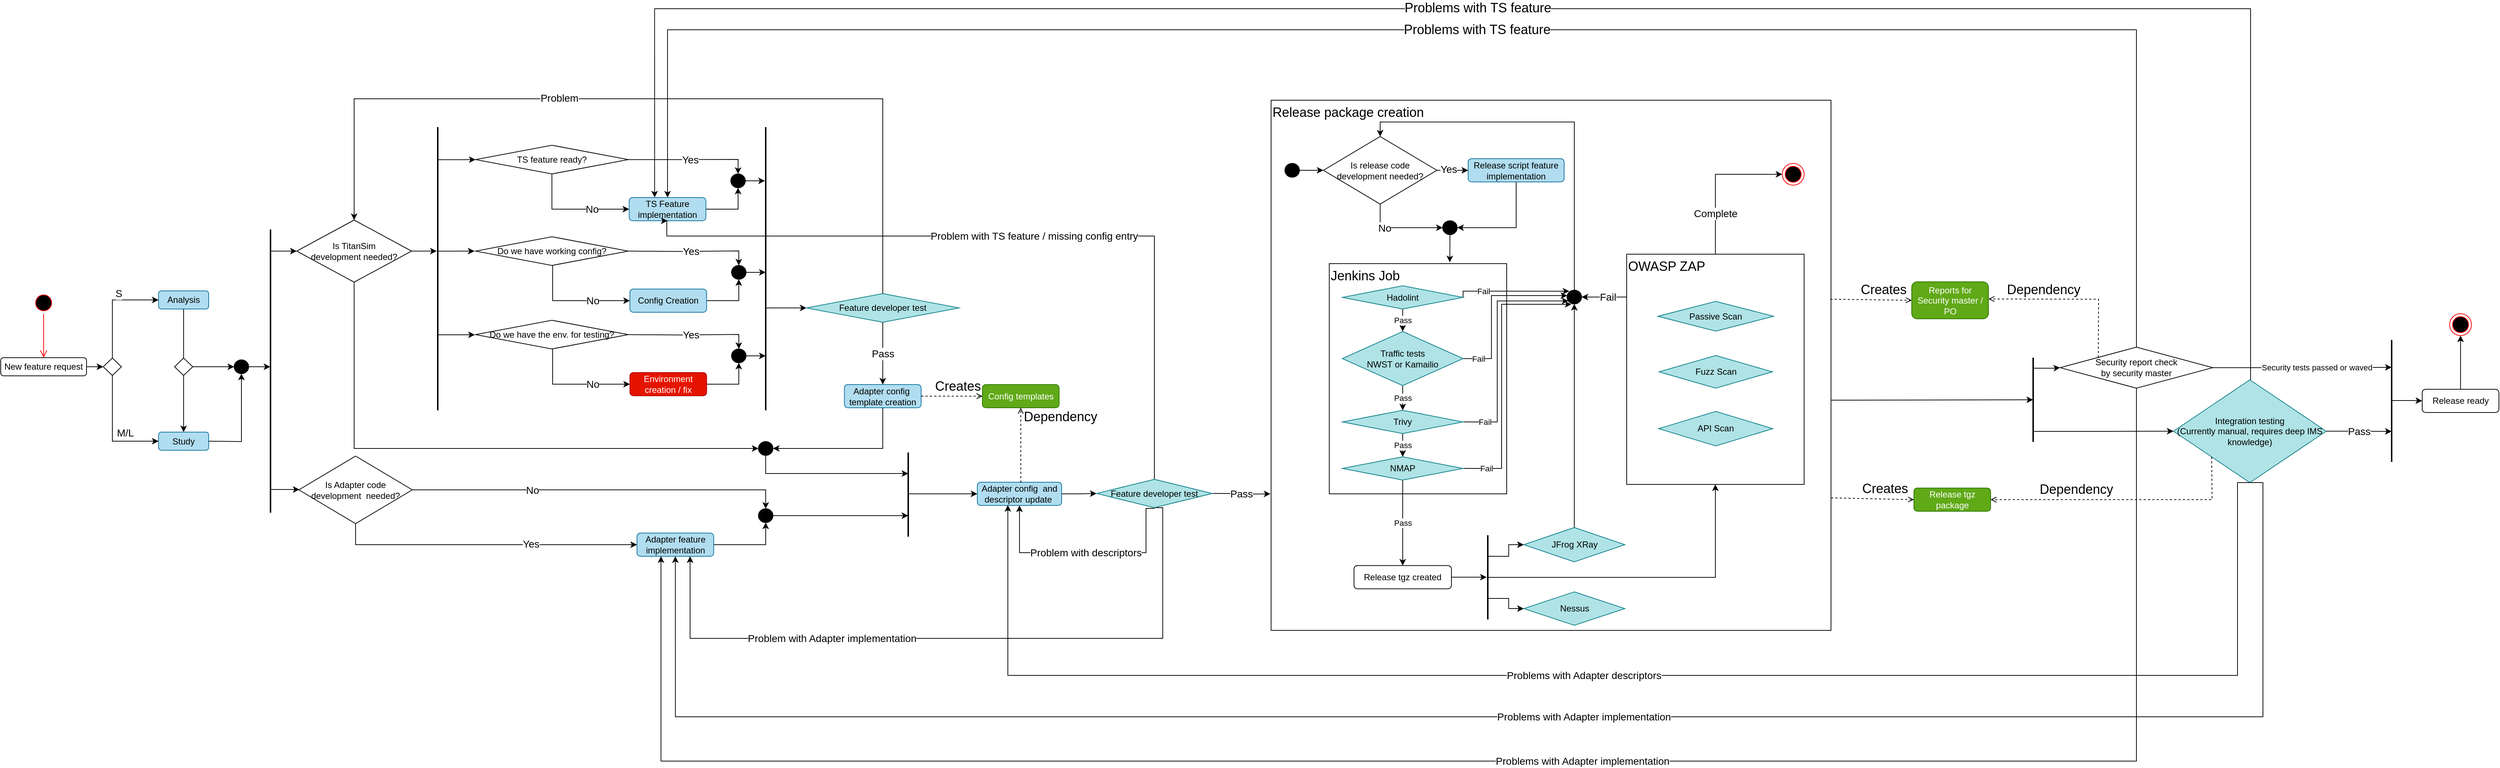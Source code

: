 <mxfile version="20.2.8" type="github">
  <diagram id="gXWosesJRznRrTSC_ofr" name="Page-1">
    <mxGraphModel dx="6076" dy="3344" grid="0" gridSize="10" guides="1" tooltips="1" connect="1" arrows="1" fold="1" page="1" pageScale="1" pageWidth="4681" pageHeight="3300" math="0" shadow="0">
      <root>
        <mxCell id="0" />
        <mxCell id="1" parent="0" />
        <mxCell id="BMq0w3gwBVlfmVzcVirr-1" value="" style="ellipse;html=1;shape=startState;fillColor=#000000;strokeColor=#ff0000;" parent="1" vertex="1">
          <mxGeometry x="122" y="432" width="30" height="30" as="geometry" />
        </mxCell>
        <mxCell id="BMq0w3gwBVlfmVzcVirr-2" value="" style="edgeStyle=orthogonalEdgeStyle;html=1;verticalAlign=bottom;endArrow=open;endSize=8;strokeColor=#ff0000;rounded=0;entryX=0.5;entryY=0;entryDx=0;entryDy=0;" parent="1" source="BMq0w3gwBVlfmVzcVirr-1" target="BMq0w3gwBVlfmVzcVirr-3" edge="1">
          <mxGeometry relative="1" as="geometry">
            <mxPoint x="159" y="540" as="targetPoint" />
          </mxGeometry>
        </mxCell>
        <mxCell id="BMq0w3gwBVlfmVzcVirr-9" style="edgeStyle=orthogonalEdgeStyle;rounded=0;orthogonalLoop=1;jettySize=auto;html=1;exitX=1;exitY=0.5;exitDx=0;exitDy=0;entryX=0;entryY=0.5;entryDx=0;entryDy=0;" parent="1" source="BMq0w3gwBVlfmVzcVirr-3" target="BMq0w3gwBVlfmVzcVirr-7" edge="1">
          <mxGeometry relative="1" as="geometry" />
        </mxCell>
        <mxCell id="BMq0w3gwBVlfmVzcVirr-3" value="New feature request" style="rounded=1;whiteSpace=wrap;html=1;" parent="1" vertex="1">
          <mxGeometry x="78" y="522.5" width="118" height="25" as="geometry" />
        </mxCell>
        <mxCell id="8VvYUl_21GypthkHjriK-19" style="edgeStyle=orthogonalEdgeStyle;rounded=0;orthogonalLoop=1;jettySize=auto;html=1;exitX=0.5;exitY=1;exitDx=0;exitDy=0;entryX=0.5;entryY=0;entryDx=0;entryDy=0;startArrow=none;" edge="1" parent="1" source="8VvYUl_21GypthkHjriK-58" target="BMq0w3gwBVlfmVzcVirr-5">
          <mxGeometry relative="1" as="geometry" />
        </mxCell>
        <mxCell id="BMq0w3gwBVlfmVzcVirr-4" value="Analysis" style="rounded=1;whiteSpace=wrap;html=1;fillColor=#b1ddf0;strokeColor=#10739e;" parent="1" vertex="1">
          <mxGeometry x="295" y="430.5" width="69" height="25" as="geometry" />
        </mxCell>
        <mxCell id="BMq0w3gwBVlfmVzcVirr-5" value="Study" style="rounded=1;whiteSpace=wrap;html=1;fillColor=#b1ddf0;strokeColor=#10739e;" parent="1" vertex="1">
          <mxGeometry x="295" y="625" width="69" height="25" as="geometry" />
        </mxCell>
        <mxCell id="BMq0w3gwBVlfmVzcVirr-10" style="edgeStyle=orthogonalEdgeStyle;rounded=0;orthogonalLoop=1;jettySize=auto;html=1;exitX=0.5;exitY=0;exitDx=0;exitDy=0;entryX=0;entryY=0.5;entryDx=0;entryDy=0;" parent="1" source="BMq0w3gwBVlfmVzcVirr-7" target="BMq0w3gwBVlfmVzcVirr-4" edge="1">
          <mxGeometry relative="1" as="geometry" />
        </mxCell>
        <mxCell id="BMq0w3gwBVlfmVzcVirr-15" value="S" style="edgeLabel;html=1;align=center;verticalAlign=middle;resizable=0;points=[];fontSize=14;" parent="BMq0w3gwBVlfmVzcVirr-10" vertex="1" connectable="0">
          <mxGeometry x="0.109" y="1" relative="1" as="geometry">
            <mxPoint x="9" y="-10" as="offset" />
          </mxGeometry>
        </mxCell>
        <mxCell id="BMq0w3gwBVlfmVzcVirr-11" style="edgeStyle=orthogonalEdgeStyle;rounded=0;orthogonalLoop=1;jettySize=auto;html=1;exitX=0.5;exitY=1;exitDx=0;exitDy=0;entryX=0;entryY=0.5;entryDx=0;entryDy=0;" parent="1" source="BMq0w3gwBVlfmVzcVirr-7" target="BMq0w3gwBVlfmVzcVirr-5" edge="1">
          <mxGeometry relative="1" as="geometry" />
        </mxCell>
        <mxCell id="BMq0w3gwBVlfmVzcVirr-14" value="M/L" style="edgeLabel;html=1;align=center;verticalAlign=middle;resizable=0;points=[];fontSize=14;" parent="BMq0w3gwBVlfmVzcVirr-11" vertex="1" connectable="0">
          <mxGeometry x="-0.02" y="3" relative="1" as="geometry">
            <mxPoint x="14" y="3" as="offset" />
          </mxGeometry>
        </mxCell>
        <mxCell id="BMq0w3gwBVlfmVzcVirr-7" value="" style="rhombus;whiteSpace=wrap;html=1;" parent="1" vertex="1">
          <mxGeometry x="219" y="523" width="25" height="24" as="geometry" />
        </mxCell>
        <mxCell id="eBOtaoG4AacIUp0BR8DD-19" value="Yes" style="edgeStyle=orthogonalEdgeStyle;rounded=0;orthogonalLoop=1;jettySize=auto;html=1;exitX=1;exitY=0.5;exitDx=0;exitDy=0;entryX=0.5;entryY=0;entryDx=0;entryDy=0;fontSize=14;" parent="1" source="eBOtaoG4AacIUp0BR8DD-9" target="eBOtaoG4AacIUp0BR8DD-69" edge="1">
          <mxGeometry relative="1" as="geometry">
            <mxPoint x="1129" y="248.98" as="targetPoint" />
          </mxGeometry>
        </mxCell>
        <mxCell id="eBOtaoG4AacIUp0BR8DD-21" value="No" style="edgeStyle=orthogonalEdgeStyle;rounded=0;orthogonalLoop=1;jettySize=auto;html=1;exitX=0.5;exitY=1;exitDx=0;exitDy=0;fontSize=14;entryX=0;entryY=0.5;entryDx=0;entryDy=0;" parent="1" source="eBOtaoG4AacIUp0BR8DD-9" target="eBOtaoG4AacIUp0BR8DD-20" edge="1">
          <mxGeometry x="0.333" relative="1" as="geometry">
            <mxPoint x="924" y="297" as="targetPoint" />
            <Array as="points">
              <mxPoint x="836" y="318" />
            </Array>
            <mxPoint as="offset" />
          </mxGeometry>
        </mxCell>
        <mxCell id="eBOtaoG4AacIUp0BR8DD-9" value="TS feature ready?" style="rhombus;whiteSpace=wrap;html=1;" parent="1" vertex="1">
          <mxGeometry x="731" y="230" width="210" height="39.5" as="geometry" />
        </mxCell>
        <mxCell id="eBOtaoG4AacIUp0BR8DD-44" style="edgeStyle=orthogonalEdgeStyle;rounded=0;orthogonalLoop=1;jettySize=auto;html=1;exitX=0.5;exitY=0.5;exitDx=0;exitDy=0;exitPerimeter=0;entryX=0;entryY=0.5;entryDx=0;entryDy=0;fontSize=14;" parent="1" source="eBOtaoG4AacIUp0BR8DD-18" target="eBOtaoG4AacIUp0BR8DD-41" edge="1">
          <mxGeometry relative="1" as="geometry">
            <Array as="points">
              <mxPoint x="1130" y="454" />
              <mxPoint x="1186" y="454" />
            </Array>
          </mxGeometry>
        </mxCell>
        <mxCell id="eBOtaoG4AacIUp0BR8DD-18" value="" style="line;strokeWidth=2;direction=south;html=1;fontSize=14;" parent="1" vertex="1">
          <mxGeometry x="1125" y="205" width="10" height="390" as="geometry" />
        </mxCell>
        <mxCell id="eBOtaoG4AacIUp0BR8DD-22" style="edgeStyle=orthogonalEdgeStyle;rounded=0;orthogonalLoop=1;jettySize=auto;html=1;exitX=1;exitY=0.5;exitDx=0;exitDy=0;entryX=0.5;entryY=1;entryDx=0;entryDy=0;fontSize=14;" parent="1" source="eBOtaoG4AacIUp0BR8DD-20" target="eBOtaoG4AacIUp0BR8DD-69" edge="1">
          <mxGeometry relative="1" as="geometry">
            <mxPoint x="1130" y="318.01" as="targetPoint" />
          </mxGeometry>
        </mxCell>
        <mxCell id="eBOtaoG4AacIUp0BR8DD-20" value="TS Feature implementation" style="rounded=1;whiteSpace=wrap;html=1;fillColor=#b1ddf0;strokeColor=#10739e;" parent="1" vertex="1">
          <mxGeometry x="942.25" y="302" width="105.5" height="32" as="geometry" />
        </mxCell>
        <mxCell id="eBOtaoG4AacIUp0BR8DD-31" value="Do we have working config?" style="rhombus;whiteSpace=wrap;html=1;" parent="1" vertex="1">
          <mxGeometry x="731" y="356" width="210" height="39.5" as="geometry" />
        </mxCell>
        <mxCell id="eBOtaoG4AacIUp0BR8DD-38" value="Do we have the env. for testing?" style="rhombus;whiteSpace=wrap;html=1;" parent="1" vertex="1">
          <mxGeometry x="731" y="471" width="210" height="39.5" as="geometry" />
        </mxCell>
        <mxCell id="eBOtaoG4AacIUp0BR8DD-42" style="edgeStyle=orthogonalEdgeStyle;rounded=0;orthogonalLoop=1;jettySize=auto;html=1;exitX=0.5;exitY=0;exitDx=0;exitDy=0;fontSize=14;entryX=0.5;entryY=0;entryDx=0;entryDy=0;" parent="1" source="eBOtaoG4AacIUp0BR8DD-41" target="8VvYUl_21GypthkHjriK-26" edge="1">
          <mxGeometry relative="1" as="geometry">
            <mxPoint x="563" y="332" as="targetPoint" />
            <Array as="points">
              <mxPoint x="1291" y="166" />
              <mxPoint x="564" y="166" />
            </Array>
          </mxGeometry>
        </mxCell>
        <mxCell id="eBOtaoG4AacIUp0BR8DD-43" value="Problem" style="edgeLabel;html=1;align=center;verticalAlign=middle;resizable=0;points=[];fontSize=14;" parent="eBOtaoG4AacIUp0BR8DD-42" vertex="1" connectable="0">
          <mxGeometry x="-0.276" y="2" relative="1" as="geometry">
            <mxPoint x="-293" y="-3" as="offset" />
          </mxGeometry>
        </mxCell>
        <mxCell id="eBOtaoG4AacIUp0BR8DD-54" value="Pass" style="edgeStyle=orthogonalEdgeStyle;rounded=0;orthogonalLoop=1;jettySize=auto;html=1;exitX=0.5;exitY=1;exitDx=0;exitDy=0;entryX=0.5;entryY=0;entryDx=0;entryDy=0;fontSize=14;" parent="1" source="eBOtaoG4AacIUp0BR8DD-41" target="eBOtaoG4AacIUp0BR8DD-45" edge="1">
          <mxGeometry relative="1" as="geometry" />
        </mxCell>
        <mxCell id="eBOtaoG4AacIUp0BR8DD-41" value="Feature developer test" style="rhombus;whiteSpace=wrap;html=1;fillColor=#b0e3e6;strokeColor=#0e8088;" parent="1" vertex="1">
          <mxGeometry x="1186" y="434.25" width="210" height="39.5" as="geometry" />
        </mxCell>
        <mxCell id="8VvYUl_21GypthkHjriK-31" style="edgeStyle=orthogonalEdgeStyle;rounded=0;orthogonalLoop=1;jettySize=auto;html=1;exitX=0.5;exitY=1;exitDx=0;exitDy=0;entryX=1;entryY=0.5;entryDx=0;entryDy=0;" edge="1" parent="1" source="eBOtaoG4AacIUp0BR8DD-45" target="8VvYUl_21GypthkHjriK-29">
          <mxGeometry relative="1" as="geometry" />
        </mxCell>
        <mxCell id="eBOtaoG4AacIUp0BR8DD-45" value="Adapter config&amp;nbsp; template creation" style="rounded=1;whiteSpace=wrap;html=1;fillColor=#b1ddf0;strokeColor=#10739e;" parent="1" vertex="1">
          <mxGeometry x="1238.25" y="559.5" width="105.5" height="32" as="geometry" />
        </mxCell>
        <mxCell id="eBOtaoG4AacIUp0BR8DD-47" value="No" style="edgeStyle=orthogonalEdgeStyle;rounded=0;orthogonalLoop=1;jettySize=auto;html=1;exitX=1;exitY=0.5;exitDx=0;exitDy=0;fontSize=14;entryX=0.5;entryY=0;entryDx=0;entryDy=0;" parent="1" source="eBOtaoG4AacIUp0BR8DD-49" target="eBOtaoG4AacIUp0BR8DD-91" edge="1">
          <mxGeometry x="-0.355" relative="1" as="geometry">
            <mxPoint x="1434" y="704" as="targetPoint" />
            <mxPoint as="offset" />
          </mxGeometry>
        </mxCell>
        <mxCell id="eBOtaoG4AacIUp0BR8DD-48" value="Yes" style="edgeStyle=orthogonalEdgeStyle;rounded=0;orthogonalLoop=1;jettySize=auto;html=1;exitX=0.5;exitY=1;exitDx=0;exitDy=0;entryX=0;entryY=0.5;entryDx=0;entryDy=0;fontSize=14;" parent="1" source="eBOtaoG4AacIUp0BR8DD-49" target="eBOtaoG4AacIUp0BR8DD-51" edge="1">
          <mxGeometry x="0.296" y="1" relative="1" as="geometry">
            <Array as="points">
              <mxPoint x="566" y="780" />
            </Array>
            <mxPoint as="offset" />
          </mxGeometry>
        </mxCell>
        <mxCell id="eBOtaoG4AacIUp0BR8DD-49" value="Is Adapter code&lt;br&gt;development&amp;nbsp;&amp;nbsp;needed?" style="rhombus;whiteSpace=wrap;html=1;" parent="1" vertex="1">
          <mxGeometry x="488" y="658" width="156" height="93" as="geometry" />
        </mxCell>
        <mxCell id="eBOtaoG4AacIUp0BR8DD-50" style="edgeStyle=orthogonalEdgeStyle;rounded=0;orthogonalLoop=1;jettySize=auto;html=1;exitX=1;exitY=0.5;exitDx=0;exitDy=0;fontSize=14;entryX=0.5;entryY=1;entryDx=0;entryDy=0;" parent="1" source="eBOtaoG4AacIUp0BR8DD-51" target="eBOtaoG4AacIUp0BR8DD-91" edge="1">
          <mxGeometry relative="1" as="geometry">
            <mxPoint x="1429" y="780" as="targetPoint" />
          </mxGeometry>
        </mxCell>
        <mxCell id="eBOtaoG4AacIUp0BR8DD-51" value="Adapter feature implementation" style="rounded=1;whiteSpace=wrap;html=1;fillColor=#b1ddf0;strokeColor=#10739e;" parent="1" vertex="1">
          <mxGeometry x="953" y="764" width="105.5" height="32" as="geometry" />
        </mxCell>
        <mxCell id="eBOtaoG4AacIUp0BR8DD-62" style="edgeStyle=orthogonalEdgeStyle;rounded=0;orthogonalLoop=1;jettySize=auto;html=1;exitX=0.5;exitY=0.5;exitDx=0;exitDy=0;exitPerimeter=0;entryX=0;entryY=0.5;entryDx=0;entryDy=0;fontSize=14;" parent="1" source="eBOtaoG4AacIUp0BR8DD-52" target="eBOtaoG4AacIUp0BR8DD-55" edge="1">
          <mxGeometry relative="1" as="geometry">
            <Array as="points">
              <mxPoint x="1326" y="710" />
            </Array>
          </mxGeometry>
        </mxCell>
        <mxCell id="eBOtaoG4AacIUp0BR8DD-52" value="" style="line;strokeWidth=2;direction=south;html=1;fontSize=14;" parent="1" vertex="1">
          <mxGeometry x="1318" y="653" width="16" height="116" as="geometry" />
        </mxCell>
        <mxCell id="eBOtaoG4AacIUp0BR8DD-55" value="Adapter config&amp;nbsp; and descriptor update&amp;nbsp;" style="rounded=1;whiteSpace=wrap;html=1;fillColor=#b1ddf0;strokeColor=#10739e;" parent="1" vertex="1">
          <mxGeometry x="1421" y="694" width="116" height="32" as="geometry" />
        </mxCell>
        <mxCell id="eBOtaoG4AacIUp0BR8DD-56" style="edgeStyle=orthogonalEdgeStyle;rounded=0;orthogonalLoop=1;jettySize=auto;html=1;entryX=0;entryY=0.5;entryDx=0;entryDy=0;exitX=1;exitY=0.5;exitDx=0;exitDy=0;" parent="1" source="eBOtaoG4AacIUp0BR8DD-55" target="eBOtaoG4AacIUp0BR8DD-59" edge="1">
          <mxGeometry relative="1" as="geometry">
            <mxPoint x="1626" y="796.08" as="sourcePoint" />
          </mxGeometry>
        </mxCell>
        <mxCell id="eBOtaoG4AacIUp0BR8DD-57" value="Pass" style="edgeStyle=orthogonalEdgeStyle;rounded=0;orthogonalLoop=1;jettySize=auto;html=1;exitX=1;exitY=0.5;exitDx=0;exitDy=0;fontSize=14;" parent="1" source="eBOtaoG4AacIUp0BR8DD-59" edge="1">
          <mxGeometry relative="1" as="geometry">
            <mxPoint x="1824" y="710" as="targetPoint" />
          </mxGeometry>
        </mxCell>
        <mxCell id="eBOtaoG4AacIUp0BR8DD-58" value="Problem with Adapter implementation" style="edgeStyle=orthogonalEdgeStyle;rounded=0;orthogonalLoop=1;jettySize=auto;html=1;exitX=0.5;exitY=1;exitDx=0;exitDy=0;fontSize=14;" parent="1" source="eBOtaoG4AacIUp0BR8DD-59" edge="1">
          <mxGeometry x="0.356" relative="1" as="geometry">
            <mxPoint x="1026" y="796" as="targetPoint" />
            <Array as="points">
              <mxPoint x="1676" y="729" />
              <mxPoint x="1676" y="909" />
              <mxPoint x="1026" y="909" />
            </Array>
            <mxPoint as="offset" />
          </mxGeometry>
        </mxCell>
        <mxCell id="eBOtaoG4AacIUp0BR8DD-83" value="Problem with TS feature / missing config entry" style="edgeStyle=orthogonalEdgeStyle;rounded=0;orthogonalLoop=1;jettySize=auto;html=1;exitX=0.5;exitY=0;exitDx=0;exitDy=0;fontSize=14;entryX=0.5;entryY=1;entryDx=0;entryDy=0;" parent="1" source="eBOtaoG4AacIUp0BR8DD-59" edge="1" target="eBOtaoG4AacIUp0BR8DD-20">
          <mxGeometry x="-0.028" relative="1" as="geometry">
            <mxPoint x="1603" y="690" as="sourcePoint" />
            <mxPoint x="994" y="383" as="targetPoint" />
            <Array as="points">
              <mxPoint x="1664" y="355" />
              <mxPoint x="994" y="355" />
              <mxPoint x="994" y="334" />
            </Array>
            <mxPoint x="-1" as="offset" />
          </mxGeometry>
        </mxCell>
        <mxCell id="eBOtaoG4AacIUp0BR8DD-85" value="Problem with descriptors" style="edgeStyle=orthogonalEdgeStyle;rounded=0;orthogonalLoop=1;jettySize=auto;html=1;exitX=0.5;exitY=1;exitDx=0;exitDy=0;fontSize=14;entryX=0.5;entryY=1;entryDx=0;entryDy=0;" parent="1" source="eBOtaoG4AacIUp0BR8DD-59" edge="1" target="eBOtaoG4AacIUp0BR8DD-55">
          <mxGeometry relative="1" as="geometry">
            <mxPoint x="1444" y="725" as="targetPoint" />
            <Array as="points">
              <mxPoint x="1653" y="730" />
              <mxPoint x="1653" y="791" />
              <mxPoint x="1479" y="791" />
            </Array>
          </mxGeometry>
        </mxCell>
        <mxCell id="eBOtaoG4AacIUp0BR8DD-59" value="Feature developer test" style="rhombus;whiteSpace=wrap;html=1;fillColor=#b0e3e6;strokeColor=#0e8088;" parent="1" vertex="1">
          <mxGeometry x="1585" y="690" width="159" height="39" as="geometry" />
        </mxCell>
        <mxCell id="8VvYUl_21GypthkHjriK-21" style="edgeStyle=orthogonalEdgeStyle;rounded=0;orthogonalLoop=1;jettySize=auto;html=1;exitX=1;exitY=0.5;exitDx=0;exitDy=0;entryX=0.354;entryY=0.527;entryDx=0;entryDy=0;entryPerimeter=0;" edge="1" parent="1" source="eBOtaoG4AacIUp0BR8DD-64">
          <mxGeometry relative="1" as="geometry">
            <mxPoint x="448.73" y="535.06" as="targetPoint" />
            <Array as="points" />
          </mxGeometry>
        </mxCell>
        <mxCell id="eBOtaoG4AacIUp0BR8DD-64" value="" style="shape=ellipse;html=1;fillColor=strokeColor;fontSize=18;fontColor=#ffffff;" parent="1" vertex="1">
          <mxGeometry x="399" y="525.5" width="20" height="19" as="geometry" />
        </mxCell>
        <mxCell id="eBOtaoG4AacIUp0BR8DD-70" style="edgeStyle=orthogonalEdgeStyle;rounded=0;orthogonalLoop=1;jettySize=auto;html=1;exitX=1;exitY=0.5;exitDx=0;exitDy=0;fontSize=14;entryX=0.188;entryY=0.608;entryDx=0;entryDy=0;entryPerimeter=0;" parent="1" source="eBOtaoG4AacIUp0BR8DD-69" target="eBOtaoG4AacIUp0BR8DD-18" edge="1">
          <mxGeometry relative="1" as="geometry">
            <mxPoint x="1123.5" y="278.833" as="targetPoint" />
          </mxGeometry>
        </mxCell>
        <mxCell id="eBOtaoG4AacIUp0BR8DD-69" value="" style="shape=ellipse;html=1;fillColor=strokeColor;fontSize=18;fontColor=#ffffff;" parent="1" vertex="1">
          <mxGeometry x="1082" y="269.5" width="20" height="19" as="geometry" />
        </mxCell>
        <mxCell id="eBOtaoG4AacIUp0BR8DD-71" value="Yes" style="edgeStyle=orthogonalEdgeStyle;rounded=0;orthogonalLoop=1;jettySize=auto;html=1;exitX=1;exitY=0.5;exitDx=0;exitDy=0;entryX=0.5;entryY=0;entryDx=0;entryDy=0;fontSize=14;" parent="1" target="eBOtaoG4AacIUp0BR8DD-76" edge="1">
          <mxGeometry relative="1" as="geometry">
            <mxPoint x="942" y="375.75" as="sourcePoint" />
            <mxPoint x="1130" y="374.98" as="targetPoint" />
          </mxGeometry>
        </mxCell>
        <mxCell id="eBOtaoG4AacIUp0BR8DD-72" value="No" style="edgeStyle=orthogonalEdgeStyle;rounded=0;orthogonalLoop=1;jettySize=auto;html=1;exitX=0.5;exitY=1;exitDx=0;exitDy=0;fontSize=14;entryX=0;entryY=0.5;entryDx=0;entryDy=0;" parent="1" target="eBOtaoG4AacIUp0BR8DD-74" edge="1">
          <mxGeometry x="0.333" relative="1" as="geometry">
            <mxPoint x="837" y="395.5" as="sourcePoint" />
            <mxPoint x="925" y="423" as="targetPoint" />
            <Array as="points">
              <mxPoint x="837" y="444" />
            </Array>
            <mxPoint as="offset" />
          </mxGeometry>
        </mxCell>
        <mxCell id="eBOtaoG4AacIUp0BR8DD-73" style="edgeStyle=orthogonalEdgeStyle;rounded=0;orthogonalLoop=1;jettySize=auto;html=1;exitX=1;exitY=0.5;exitDx=0;exitDy=0;entryX=0.5;entryY=1;entryDx=0;entryDy=0;fontSize=14;" parent="1" source="eBOtaoG4AacIUp0BR8DD-74" target="eBOtaoG4AacIUp0BR8DD-76" edge="1">
          <mxGeometry relative="1" as="geometry">
            <mxPoint x="1131" y="444.01" as="targetPoint" />
          </mxGeometry>
        </mxCell>
        <mxCell id="eBOtaoG4AacIUp0BR8DD-74" value="Config Creation" style="rounded=1;whiteSpace=wrap;html=1;fillColor=#b1ddf0;strokeColor=#10739e;" parent="1" vertex="1">
          <mxGeometry x="943.25" y="428" width="105.5" height="32" as="geometry" />
        </mxCell>
        <mxCell id="eBOtaoG4AacIUp0BR8DD-75" style="edgeStyle=orthogonalEdgeStyle;rounded=0;orthogonalLoop=1;jettySize=auto;html=1;exitX=1;exitY=0.5;exitDx=0;exitDy=0;fontSize=14;entryX=0.188;entryY=0.608;entryDx=0;entryDy=0;entryPerimeter=0;" parent="1" source="eBOtaoG4AacIUp0BR8DD-76" edge="1">
          <mxGeometry relative="1" as="geometry">
            <mxPoint x="1129.92" y="404.32" as="targetPoint" />
          </mxGeometry>
        </mxCell>
        <mxCell id="eBOtaoG4AacIUp0BR8DD-76" value="" style="shape=ellipse;html=1;fillColor=strokeColor;fontSize=18;fontColor=#ffffff;" parent="1" vertex="1">
          <mxGeometry x="1083" y="395.5" width="20" height="19" as="geometry" />
        </mxCell>
        <mxCell id="eBOtaoG4AacIUp0BR8DD-77" value="Yes" style="edgeStyle=orthogonalEdgeStyle;rounded=0;orthogonalLoop=1;jettySize=auto;html=1;exitX=1;exitY=0.5;exitDx=0;exitDy=0;entryX=0.5;entryY=0;entryDx=0;entryDy=0;fontSize=14;" parent="1" target="eBOtaoG4AacIUp0BR8DD-82" edge="1">
          <mxGeometry relative="1" as="geometry">
            <mxPoint x="942" y="490.75" as="sourcePoint" />
            <mxPoint x="1130" y="489.98" as="targetPoint" />
          </mxGeometry>
        </mxCell>
        <mxCell id="eBOtaoG4AacIUp0BR8DD-78" value="No" style="edgeStyle=orthogonalEdgeStyle;rounded=0;orthogonalLoop=1;jettySize=auto;html=1;exitX=0.5;exitY=1;exitDx=0;exitDy=0;fontSize=14;entryX=0;entryY=0.5;entryDx=0;entryDy=0;" parent="1" target="eBOtaoG4AacIUp0BR8DD-80" edge="1">
          <mxGeometry x="0.333" relative="1" as="geometry">
            <mxPoint x="837" y="510.5" as="sourcePoint" />
            <mxPoint x="925" y="538" as="targetPoint" />
            <Array as="points">
              <mxPoint x="837" y="559" />
            </Array>
            <mxPoint as="offset" />
          </mxGeometry>
        </mxCell>
        <mxCell id="eBOtaoG4AacIUp0BR8DD-79" style="edgeStyle=orthogonalEdgeStyle;rounded=0;orthogonalLoop=1;jettySize=auto;html=1;exitX=1;exitY=0.5;exitDx=0;exitDy=0;entryX=0.5;entryY=1;entryDx=0;entryDy=0;fontSize=14;" parent="1" source="eBOtaoG4AacIUp0BR8DD-80" target="eBOtaoG4AacIUp0BR8DD-82" edge="1">
          <mxGeometry relative="1" as="geometry">
            <mxPoint x="1131" y="559.01" as="targetPoint" />
          </mxGeometry>
        </mxCell>
        <mxCell id="eBOtaoG4AacIUp0BR8DD-80" value="Environment creation / fix" style="rounded=1;whiteSpace=wrap;html=1;fillColor=#e51400;fontColor=#ffffff;strokeColor=#B20000;" parent="1" vertex="1">
          <mxGeometry x="943.25" y="543" width="105.5" height="32" as="geometry" />
        </mxCell>
        <mxCell id="eBOtaoG4AacIUp0BR8DD-81" style="edgeStyle=orthogonalEdgeStyle;rounded=0;orthogonalLoop=1;jettySize=auto;html=1;exitX=1;exitY=0.5;exitDx=0;exitDy=0;fontSize=14;entryX=0.188;entryY=0.608;entryDx=0;entryDy=0;entryPerimeter=0;" parent="1" source="eBOtaoG4AacIUp0BR8DD-82" edge="1">
          <mxGeometry relative="1" as="geometry">
            <mxPoint x="1129.92" y="519.32" as="targetPoint" />
          </mxGeometry>
        </mxCell>
        <mxCell id="eBOtaoG4AacIUp0BR8DD-82" value="" style="shape=ellipse;html=1;fillColor=strokeColor;fontSize=18;fontColor=#ffffff;" parent="1" vertex="1">
          <mxGeometry x="1083" y="510.5" width="20" height="19" as="geometry" />
        </mxCell>
        <mxCell id="eBOtaoG4AacIUp0BR8DD-86" value="" style="endArrow=classic;html=1;rounded=0;fontSize=14;exitX=1;exitY=0.5;exitDx=0;exitDy=0;entryX=0.5;entryY=1;entryDx=0;entryDy=0;" parent="1" source="BMq0w3gwBVlfmVzcVirr-5" target="eBOtaoG4AacIUp0BR8DD-64" edge="1">
          <mxGeometry width="50" height="50" relative="1" as="geometry">
            <mxPoint x="728" y="577" as="sourcePoint" />
            <mxPoint x="778" y="527" as="targetPoint" />
            <Array as="points">
              <mxPoint x="409" y="638" />
            </Array>
          </mxGeometry>
        </mxCell>
        <mxCell id="eBOtaoG4AacIUp0BR8DD-87" value="" style="endArrow=classic;html=1;rounded=0;fontSize=14;exitX=1;exitY=0.5;exitDx=0;exitDy=0;entryX=0;entryY=0.5;entryDx=0;entryDy=0;" parent="1" source="8VvYUl_21GypthkHjriK-58" target="eBOtaoG4AacIUp0BR8DD-64" edge="1">
          <mxGeometry width="50" height="50" relative="1" as="geometry">
            <mxPoint x="728" y="577" as="sourcePoint" />
            <mxPoint x="448" y="524" as="targetPoint" />
          </mxGeometry>
        </mxCell>
        <mxCell id="eBOtaoG4AacIUp0BR8DD-92" style="edgeStyle=orthogonalEdgeStyle;rounded=0;orthogonalLoop=1;jettySize=auto;html=1;exitX=1;exitY=0.5;exitDx=0;exitDy=0;entryX=0.75;entryY=0.5;entryDx=0;entryDy=0;entryPerimeter=0;fontSize=14;" parent="1" source="eBOtaoG4AacIUp0BR8DD-91" target="eBOtaoG4AacIUp0BR8DD-52" edge="1">
          <mxGeometry relative="1" as="geometry" />
        </mxCell>
        <mxCell id="eBOtaoG4AacIUp0BR8DD-91" value="" style="shape=ellipse;html=1;fillColor=strokeColor;fontSize=18;fontColor=#ffffff;" parent="1" vertex="1">
          <mxGeometry x="1120" y="730.5" width="20" height="19" as="geometry" />
        </mxCell>
        <mxCell id="8VvYUl_21GypthkHjriK-9" style="edgeStyle=orthogonalEdgeStyle;rounded=0;orthogonalLoop=1;jettySize=auto;html=1;exitX=1;exitY=0.5;exitDx=0;exitDy=0;entryX=0.5;entryY=0.505;entryDx=0;entryDy=0;entryPerimeter=0;" edge="1" parent="1" source="eBOtaoG4AacIUp0BR8DD-93" target="eBOtaoG4AacIUp0BR8DD-135">
          <mxGeometry relative="1" as="geometry">
            <Array as="points">
              <mxPoint x="2594" y="581" />
              <mxPoint x="2730" y="581" />
            </Array>
          </mxGeometry>
        </mxCell>
        <mxCell id="eBOtaoG4AacIUp0BR8DD-93" value="Release package creation" style="rounded=0;html=1;align=left;horizontal=1;verticalAlign=top;whiteSpace=wrap;fontSize=18;" parent="1" vertex="1">
          <mxGeometry x="1825" y="168" width="770" height="730" as="geometry" />
        </mxCell>
        <mxCell id="eBOtaoG4AacIUp0BR8DD-104" value="Jenkins Job" style="rounded=0;html=1;align=left;horizontal=1;verticalAlign=top;whiteSpace=wrap;fontSize=18;" parent="1" vertex="1">
          <mxGeometry x="1905" y="393" width="244" height="317" as="geometry" />
        </mxCell>
        <mxCell id="eBOtaoG4AacIUp0BR8DD-95" value="Release tgz package" style="rounded=1;whiteSpace=wrap;html=1;fillColor=#60a917;fontColor=#ffffff;strokeColor=#2D7600;" parent="1" vertex="1">
          <mxGeometry x="2709" y="702" width="105.5" height="32" as="geometry" />
        </mxCell>
        <mxCell id="eBOtaoG4AacIUp0BR8DD-97" style="edgeStyle=orthogonalEdgeStyle;rounded=0;orthogonalLoop=1;jettySize=auto;html=1;exitX=1;exitY=0.5;exitDx=0;exitDy=0;fontSize=14;entryX=0;entryY=0.5;entryDx=0;entryDy=0;" parent="1" source="eBOtaoG4AacIUp0BR8DD-98" edge="1" target="8VvYUl_21GypthkHjriK-45">
          <mxGeometry relative="1" as="geometry">
            <mxPoint x="1883.92" y="438.82" as="targetPoint" />
          </mxGeometry>
        </mxCell>
        <mxCell id="eBOtaoG4AacIUp0BR8DD-98" value="" style="shape=ellipse;html=1;fillColor=strokeColor;fontSize=18;fontColor=#ffffff;" parent="1" vertex="1">
          <mxGeometry x="1844" y="255" width="20" height="19" as="geometry" />
        </mxCell>
        <mxCell id="8VvYUl_21GypthkHjriK-5" value="Pass" style="edgeStyle=orthogonalEdgeStyle;rounded=0;orthogonalLoop=1;jettySize=auto;html=1;exitX=0.5;exitY=1;exitDx=0;exitDy=0;" edge="1" parent="1" source="eBOtaoG4AacIUp0BR8DD-99" target="eBOtaoG4AacIUp0BR8DD-100">
          <mxGeometry relative="1" as="geometry" />
        </mxCell>
        <mxCell id="8VvYUl_21GypthkHjriK-11" value="Fail" style="edgeStyle=orthogonalEdgeStyle;rounded=0;orthogonalLoop=1;jettySize=auto;html=1;exitX=1;exitY=0.5;exitDx=0;exitDy=0;entryX=0.156;entryY=0.076;entryDx=0;entryDy=0;entryPerimeter=0;" edge="1" parent="1" source="eBOtaoG4AacIUp0BR8DD-99" target="8VvYUl_21GypthkHjriK-10">
          <mxGeometry x="-0.528" relative="1" as="geometry">
            <Array as="points">
              <mxPoint x="2089" y="430" />
            </Array>
            <mxPoint as="offset" />
          </mxGeometry>
        </mxCell>
        <mxCell id="eBOtaoG4AacIUp0BR8DD-99" value="Hadolint" style="rhombus;whiteSpace=wrap;html=1;fillColor=#b0e3e6;strokeColor=#0e8088;" parent="1" vertex="1">
          <mxGeometry x="1923" y="423.5" width="166" height="32" as="geometry" />
        </mxCell>
        <mxCell id="8VvYUl_21GypthkHjriK-6" value="Pass" style="edgeStyle=orthogonalEdgeStyle;rounded=0;orthogonalLoop=1;jettySize=auto;html=1;exitX=0.5;exitY=1;exitDx=0;exitDy=0;entryX=0.5;entryY=0;entryDx=0;entryDy=0;" edge="1" parent="1" source="eBOtaoG4AacIUp0BR8DD-100" target="eBOtaoG4AacIUp0BR8DD-101">
          <mxGeometry relative="1" as="geometry" />
        </mxCell>
        <mxCell id="8VvYUl_21GypthkHjriK-12" value="Fail" style="edgeStyle=orthogonalEdgeStyle;rounded=0;orthogonalLoop=1;jettySize=auto;html=1;exitX=1;exitY=0.5;exitDx=0;exitDy=0;entryX=0.016;entryY=0.361;entryDx=0;entryDy=0;entryPerimeter=0;" edge="1" parent="1" source="eBOtaoG4AacIUp0BR8DD-100" target="8VvYUl_21GypthkHjriK-10">
          <mxGeometry x="-0.816" relative="1" as="geometry">
            <Array as="points">
              <mxPoint x="2128" y="524" />
              <mxPoint x="2128" y="437" />
              <mxPoint x="2232" y="437" />
            </Array>
            <mxPoint as="offset" />
          </mxGeometry>
        </mxCell>
        <mxCell id="eBOtaoG4AacIUp0BR8DD-100" value="Traffic tests&lt;br&gt;NWST or Kamailio" style="rhombus;whiteSpace=wrap;html=1;fillColor=#b0e3e6;strokeColor=#0e8088;" parent="1" vertex="1">
          <mxGeometry x="1923" y="486.5" width="166" height="74.5" as="geometry" />
        </mxCell>
        <mxCell id="8VvYUl_21GypthkHjriK-7" value="Pass" style="edgeStyle=orthogonalEdgeStyle;rounded=0;orthogonalLoop=1;jettySize=auto;html=1;exitX=0.5;exitY=1;exitDx=0;exitDy=0;entryX=0.5;entryY=0;entryDx=0;entryDy=0;" edge="1" parent="1" source="eBOtaoG4AacIUp0BR8DD-101" target="eBOtaoG4AacIUp0BR8DD-102">
          <mxGeometry relative="1" as="geometry" />
        </mxCell>
        <mxCell id="8VvYUl_21GypthkHjriK-13" value="Fail" style="edgeStyle=orthogonalEdgeStyle;rounded=0;orthogonalLoop=1;jettySize=auto;html=1;exitX=1;exitY=0.5;exitDx=0;exitDy=0;entryX=0.094;entryY=0.782;entryDx=0;entryDy=0;entryPerimeter=0;" edge="1" parent="1" source="eBOtaoG4AacIUp0BR8DD-101" target="8VvYUl_21GypthkHjriK-10">
          <mxGeometry x="-0.807" relative="1" as="geometry">
            <mxPoint x="2230" y="438" as="targetPoint" />
            <Array as="points">
              <mxPoint x="2136" y="611" />
              <mxPoint x="2136" y="444" />
            </Array>
            <mxPoint as="offset" />
          </mxGeometry>
        </mxCell>
        <mxCell id="eBOtaoG4AacIUp0BR8DD-101" value="Trivy" style="rhombus;whiteSpace=wrap;html=1;fillColor=#b0e3e6;strokeColor=#0e8088;" parent="1" vertex="1">
          <mxGeometry x="1923" y="595" width="166" height="32" as="geometry" />
        </mxCell>
        <mxCell id="8VvYUl_21GypthkHjriK-61" style="edgeStyle=orthogonalEdgeStyle;rounded=0;orthogonalLoop=1;jettySize=auto;html=1;exitX=0.5;exitY=0;exitDx=0;exitDy=0;entryX=0.5;entryY=1;entryDx=0;entryDy=0;" edge="1" parent="1" source="eBOtaoG4AacIUp0BR8DD-105" target="8VvYUl_21GypthkHjriK-10">
          <mxGeometry relative="1" as="geometry" />
        </mxCell>
        <mxCell id="eBOtaoG4AacIUp0BR8DD-105" value="JFrog XRay" style="rhombus;whiteSpace=wrap;html=1;fillColor=#b0e3e6;strokeColor=#0e8088;" parent="1" vertex="1">
          <mxGeometry x="2172.5" y="756.37" width="139" height="47.25" as="geometry" />
        </mxCell>
        <mxCell id="8VvYUl_21GypthkHjriK-14" value="Fail" style="edgeStyle=orthogonalEdgeStyle;rounded=0;orthogonalLoop=1;jettySize=auto;html=1;exitX=1;exitY=0.5;exitDx=0;exitDy=0;entryX=0.303;entryY=1.075;entryDx=0;entryDy=0;entryPerimeter=0;" edge="1" parent="1" source="eBOtaoG4AacIUp0BR8DD-102" target="8VvYUl_21GypthkHjriK-10">
          <mxGeometry x="-0.833" relative="1" as="geometry">
            <Array as="points">
              <mxPoint x="2142" y="675" />
              <mxPoint x="2142" y="449" />
              <mxPoint x="2238" y="449" />
            </Array>
            <mxPoint as="offset" />
          </mxGeometry>
        </mxCell>
        <mxCell id="8VvYUl_21GypthkHjriK-15" value="Pass" style="edgeStyle=orthogonalEdgeStyle;rounded=0;orthogonalLoop=1;jettySize=auto;html=1;exitX=0.5;exitY=1;exitDx=0;exitDy=0;entryX=0.5;entryY=0;entryDx=0;entryDy=0;" edge="1" parent="1" source="eBOtaoG4AacIUp0BR8DD-102" target="8VvYUl_21GypthkHjriK-8">
          <mxGeometry relative="1" as="geometry">
            <Array as="points">
              <mxPoint x="2006" y="787" />
              <mxPoint x="2006" y="787" />
            </Array>
          </mxGeometry>
        </mxCell>
        <mxCell id="eBOtaoG4AacIUp0BR8DD-102" value="NMAP" style="rhombus;whiteSpace=wrap;html=1;fillColor=#b0e3e6;strokeColor=#0e8088;" parent="1" vertex="1">
          <mxGeometry x="1923" y="659" width="166" height="32" as="geometry" />
        </mxCell>
        <mxCell id="8VvYUl_21GypthkHjriK-66" value="Fail" style="edgeStyle=orthogonalEdgeStyle;rounded=0;orthogonalLoop=1;jettySize=auto;html=1;exitX=0;exitY=0.25;exitDx=0;exitDy=0;entryX=1;entryY=0.5;entryDx=0;entryDy=0;fontSize=14;" edge="1" parent="1" source="eBOtaoG4AacIUp0BR8DD-106" target="8VvYUl_21GypthkHjriK-10">
          <mxGeometry x="0.121" relative="1" as="geometry">
            <Array as="points">
              <mxPoint x="2314" y="439" />
            </Array>
            <mxPoint as="offset" />
          </mxGeometry>
        </mxCell>
        <mxCell id="8VvYUl_21GypthkHjriK-68" value="Complete" style="edgeStyle=orthogonalEdgeStyle;rounded=0;orthogonalLoop=1;jettySize=auto;html=1;exitX=0.5;exitY=0;exitDx=0;exitDy=0;entryX=0;entryY=0.5;entryDx=0;entryDy=0;fontSize=14;" edge="1" parent="1" source="eBOtaoG4AacIUp0BR8DD-106" target="8VvYUl_21GypthkHjriK-67">
          <mxGeometry x="-0.446" relative="1" as="geometry">
            <mxPoint as="offset" />
          </mxGeometry>
        </mxCell>
        <mxCell id="eBOtaoG4AacIUp0BR8DD-106" value="OWASP ZAP" style="rounded=0;html=1;align=left;horizontal=1;verticalAlign=top;whiteSpace=wrap;fontSize=18;" parent="1" vertex="1">
          <mxGeometry x="2314" y="380" width="244" height="317" as="geometry" />
        </mxCell>
        <mxCell id="eBOtaoG4AacIUp0BR8DD-114" value="Problems with TS feature" style="edgeStyle=orthogonalEdgeStyle;rounded=0;orthogonalLoop=1;jettySize=auto;html=1;exitX=0.5;exitY=0;exitDx=0;exitDy=0;entryX=0.5;entryY=0;entryDx=0;entryDy=0;fontSize=18;fontColor=none;" parent="1" source="eBOtaoG4AacIUp0BR8DD-110" target="eBOtaoG4AacIUp0BR8DD-20" edge="1">
          <mxGeometry relative="1" as="geometry">
            <Array as="points">
              <mxPoint x="3015" y="71" />
              <mxPoint x="995" y="71" />
            </Array>
          </mxGeometry>
        </mxCell>
        <mxCell id="eBOtaoG4AacIUp0BR8DD-110" value="Security report check&lt;br&gt;by security master" style="rhombus;whiteSpace=wrap;html=1;" parent="1" vertex="1">
          <mxGeometry x="2910" y="508" width="210" height="56.5" as="geometry" />
        </mxCell>
        <mxCell id="eBOtaoG4AacIUp0BR8DD-113" value="Problems with Adapter implementation" style="edgeStyle=orthogonalEdgeStyle;rounded=0;orthogonalLoop=1;jettySize=auto;html=1;fontSize=14;exitX=0.5;exitY=1;exitDx=0;exitDy=0;" parent="1" source="eBOtaoG4AacIUp0BR8DD-110" edge="1">
          <mxGeometry x="-0.097" relative="1" as="geometry">
            <mxPoint x="3135" y="609" as="sourcePoint" />
            <mxPoint x="986" y="796" as="targetPoint" />
            <Array as="points">
              <mxPoint x="3015" y="1078" />
              <mxPoint x="986" y="1078" />
            </Array>
            <mxPoint as="offset" />
          </mxGeometry>
        </mxCell>
        <mxCell id="eBOtaoG4AacIUp0BR8DD-115" value="Reports for Security master / PO" style="rounded=1;whiteSpace=wrap;html=1;fillColor=#60a917;fontColor=#ffffff;strokeColor=#2D7600;" parent="1" vertex="1">
          <mxGeometry x="2706" y="418" width="105.5" height="51" as="geometry" />
        </mxCell>
        <mxCell id="eBOtaoG4AacIUp0BR8DD-116" value="Problems with TS feature" style="edgeStyle=orthogonalEdgeStyle;rounded=0;orthogonalLoop=1;jettySize=auto;html=1;exitX=0.5;exitY=0;exitDx=0;exitDy=0;fontSize=18;fontColor=none;entryX=0.322;entryY=-0.037;entryDx=0;entryDy=0;entryPerimeter=0;" parent="1" edge="1">
          <mxGeometry x="0.062" y="-1" relative="1" as="geometry">
            <mxPoint x="977.221" y="301.816" as="targetPoint" />
            <Array as="points">
              <mxPoint x="3172" y="42" />
              <mxPoint x="977" y="42" />
            </Array>
            <mxPoint x="3172" y="554" as="sourcePoint" />
            <mxPoint as="offset" />
          </mxGeometry>
        </mxCell>
        <mxCell id="eBOtaoG4AacIUp0BR8DD-117" value="Integration testing&lt;br&gt;(Currently manual, requires deep IMS knowledge)" style="rhombus;whiteSpace=wrap;html=1;fillColor=#b0e3e6;strokeColor=#0e8088;" parent="1" vertex="1">
          <mxGeometry x="3066" y="553" width="210" height="141.5" as="geometry" />
        </mxCell>
        <mxCell id="eBOtaoG4AacIUp0BR8DD-118" value="Problems with Adapter descriptors" style="edgeStyle=orthogonalEdgeStyle;rounded=0;orthogonalLoop=1;jettySize=auto;html=1;fontSize=14;exitX=0.5;exitY=1;exitDx=0;exitDy=0;entryX=0.358;entryY=0.984;entryDx=0;entryDy=0;entryPerimeter=0;" parent="1" source="eBOtaoG4AacIUp0BR8DD-117" target="eBOtaoG4AacIUp0BR8DD-55" edge="1">
          <mxGeometry x="0.07" relative="1" as="geometry">
            <mxPoint x="3372" y="661" as="sourcePoint" />
            <mxPoint x="1639.76" y="725.008" as="targetPoint" />
            <Array as="points">
              <mxPoint x="3154" y="695" />
              <mxPoint x="3154" y="960" />
              <mxPoint x="1463" y="960" />
              <mxPoint x="1463" y="726" />
            </Array>
            <mxPoint as="offset" />
          </mxGeometry>
        </mxCell>
        <mxCell id="eBOtaoG4AacIUp0BR8DD-119" value="Problems with Adapter implementation" style="edgeStyle=orthogonalEdgeStyle;rounded=0;orthogonalLoop=1;jettySize=auto;html=1;fontSize=14;exitX=0.5;exitY=1;exitDx=0;exitDy=0;entryX=0.5;entryY=1;entryDx=0;entryDy=0;" parent="1" edge="1">
          <mxGeometry x="-0.071" relative="1" as="geometry">
            <mxPoint x="3171" y="694.5" as="sourcePoint" />
            <mxPoint x="1005.75" y="796" as="targetPoint" />
            <Array as="points">
              <mxPoint x="3189" y="694" />
              <mxPoint x="3189" y="1017" />
              <mxPoint x="1006" y="1017" />
            </Array>
            <mxPoint as="offset" />
          </mxGeometry>
        </mxCell>
        <mxCell id="eBOtaoG4AacIUp0BR8DD-120" style="edgeStyle=orthogonalEdgeStyle;rounded=0;orthogonalLoop=1;jettySize=auto;html=1;exitX=1;exitY=0.5;exitDx=0;exitDy=0;entryX=0.225;entryY=0.5;entryDx=0;entryDy=0;entryPerimeter=0;fontSize=14;" parent="1" source="eBOtaoG4AacIUp0BR8DD-110" target="eBOtaoG4AacIUp0BR8DD-122" edge="1">
          <mxGeometry relative="1" as="geometry">
            <mxPoint x="3389" y="473.5" as="sourcePoint" />
            <Array as="points">
              <mxPoint x="3243" y="536" />
            </Array>
          </mxGeometry>
        </mxCell>
        <mxCell id="8VvYUl_21GypthkHjriK-1" value="Security tests passed or waved" style="edgeLabel;html=1;align=center;verticalAlign=middle;resizable=0;points=[];" vertex="1" connectable="0" parent="eBOtaoG4AacIUp0BR8DD-120">
          <mxGeometry x="0.588" relative="1" as="geometry">
            <mxPoint x="-53" as="offset" />
          </mxGeometry>
        </mxCell>
        <mxCell id="eBOtaoG4AacIUp0BR8DD-121" style="edgeStyle=orthogonalEdgeStyle;rounded=0;orthogonalLoop=1;jettySize=auto;html=1;exitX=0.5;exitY=0.5;exitDx=0;exitDy=0;exitPerimeter=0;entryX=0;entryY=0.5;entryDx=0;entryDy=0;fontSize=14;" parent="1" target="eBOtaoG4AacIUp0BR8DD-124" edge="1">
          <mxGeometry relative="1" as="geometry">
            <mxPoint x="3396" y="591.5" as="targetPoint" />
            <Array as="points">
              <mxPoint x="3396" y="582" />
              <mxPoint x="3408" y="582" />
            </Array>
            <mxPoint x="3367.0" y="581.5" as="sourcePoint" />
          </mxGeometry>
        </mxCell>
        <mxCell id="eBOtaoG4AacIUp0BR8DD-122" value="" style="line;strokeWidth=2;direction=south;html=1;fontSize=14;" parent="1" vertex="1">
          <mxGeometry x="3358" y="498" width="16" height="168" as="geometry" />
        </mxCell>
        <mxCell id="eBOtaoG4AacIUp0BR8DD-123" value="Pass" style="edgeStyle=orthogonalEdgeStyle;rounded=0;orthogonalLoop=1;jettySize=auto;html=1;exitX=1;exitY=0.5;exitDx=0;exitDy=0;entryX=0.75;entryY=0.5;entryDx=0;entryDy=0;entryPerimeter=0;fontSize=14;" parent="1" source="eBOtaoG4AacIUp0BR8DD-117" target="eBOtaoG4AacIUp0BR8DD-122" edge="1">
          <mxGeometry relative="1" as="geometry">
            <mxPoint x="3238" y="622" as="sourcePoint" />
          </mxGeometry>
        </mxCell>
        <mxCell id="8VvYUl_21GypthkHjriK-70" style="edgeStyle=orthogonalEdgeStyle;rounded=0;orthogonalLoop=1;jettySize=auto;html=1;exitX=0.5;exitY=0;exitDx=0;exitDy=0;entryX=0.5;entryY=1;entryDx=0;entryDy=0;fontSize=14;" edge="1" parent="1" source="eBOtaoG4AacIUp0BR8DD-124" target="8VvYUl_21GypthkHjriK-69">
          <mxGeometry relative="1" as="geometry" />
        </mxCell>
        <mxCell id="eBOtaoG4AacIUp0BR8DD-124" value="Release ready" style="rounded=1;whiteSpace=wrap;html=1;" parent="1" vertex="1">
          <mxGeometry x="3408" y="566" width="105.5" height="32" as="geometry" />
        </mxCell>
        <mxCell id="eBOtaoG4AacIUp0BR8DD-125" value="" style="endArrow=open;html=1;rounded=0;align=center;verticalAlign=bottom;dashed=1;endFill=0;labelBackgroundColor=none;fontSize=18;fontColor=none;entryX=1;entryY=0.5;entryDx=0;entryDy=0;exitX=0;exitY=1;exitDx=0;exitDy=0;" parent="1" source="eBOtaoG4AacIUp0BR8DD-117" target="eBOtaoG4AacIUp0BR8DD-95" edge="1">
          <mxGeometry relative="1" as="geometry">
            <mxPoint x="2952" y="710.33" as="sourcePoint" />
            <mxPoint x="3112" y="710.33" as="targetPoint" />
            <Array as="points">
              <mxPoint x="3119" y="718" />
            </Array>
          </mxGeometry>
        </mxCell>
        <mxCell id="eBOtaoG4AacIUp0BR8DD-126" value="Dependency" style="resizable=0;html=1;align=center;verticalAlign=top;labelBackgroundColor=none;rounded=0;fontSize=18;fontColor=none;" parent="eBOtaoG4AacIUp0BR8DD-125" connectable="0" vertex="1">
          <mxGeometry relative="1" as="geometry">
            <mxPoint x="-65" y="-31" as="offset" />
          </mxGeometry>
        </mxCell>
        <mxCell id="eBOtaoG4AacIUp0BR8DD-127" value="Creates" style="html=1;verticalAlign=bottom;labelBackgroundColor=none;endArrow=open;endFill=0;dashed=1;rounded=0;fontSize=18;fontColor=none;entryX=0;entryY=0.5;entryDx=0;entryDy=0;exitX=1;exitY=0.75;exitDx=0;exitDy=0;" parent="1" source="eBOtaoG4AacIUp0BR8DD-93" target="eBOtaoG4AacIUp0BR8DD-95" edge="1">
          <mxGeometry x="0.306" width="160" relative="1" as="geometry">
            <mxPoint x="2594" y="620" as="sourcePoint" />
            <mxPoint x="2658" y="620" as="targetPoint" />
            <mxPoint as="offset" />
          </mxGeometry>
        </mxCell>
        <mxCell id="eBOtaoG4AacIUp0BR8DD-128" value="Creates" style="html=1;verticalAlign=bottom;labelBackgroundColor=none;endArrow=open;endFill=0;dashed=1;rounded=0;fontSize=18;fontColor=none;entryX=0;entryY=0.5;entryDx=0;entryDy=0;" parent="1" target="eBOtaoG4AacIUp0BR8DD-115" edge="1">
          <mxGeometry x="0.304" width="160" relative="1" as="geometry">
            <mxPoint x="2594" y="442" as="sourcePoint" />
            <mxPoint x="2658.0" y="442" as="targetPoint" />
            <mxPoint as="offset" />
          </mxGeometry>
        </mxCell>
        <mxCell id="eBOtaoG4AacIUp0BR8DD-129" value="" style="endArrow=open;html=1;rounded=0;align=center;verticalAlign=bottom;dashed=1;endFill=0;labelBackgroundColor=none;fontSize=18;fontColor=none;entryX=1.001;entryY=0.465;entryDx=0;entryDy=0;entryPerimeter=0;exitX=0;exitY=0;exitDx=0;exitDy=0;" parent="1" source="eBOtaoG4AacIUp0BR8DD-110" target="eBOtaoG4AacIUp0BR8DD-115" edge="1">
          <mxGeometry relative="1" as="geometry">
            <mxPoint x="3074.75" y="444.5" as="sourcePoint" />
            <mxPoint x="2812" y="442" as="targetPoint" />
            <Array as="points">
              <mxPoint x="2963" y="442" />
            </Array>
          </mxGeometry>
        </mxCell>
        <mxCell id="eBOtaoG4AacIUp0BR8DD-130" value="Dependency" style="resizable=0;html=1;align=center;verticalAlign=top;labelBackgroundColor=none;rounded=0;fontSize=18;fontColor=none;" parent="eBOtaoG4AacIUp0BR8DD-129" connectable="0" vertex="1">
          <mxGeometry relative="1" as="geometry">
            <mxPoint x="-40" y="-30" as="offset" />
          </mxGeometry>
        </mxCell>
        <mxCell id="eBOtaoG4AacIUp0BR8DD-131" value="Config templates" style="rounded=1;whiteSpace=wrap;html=1;fillColor=#60a917;fontColor=#ffffff;strokeColor=#2D7600;" parent="1" vertex="1">
          <mxGeometry x="1428" y="559.5" width="105.5" height="32" as="geometry" />
        </mxCell>
        <mxCell id="eBOtaoG4AacIUp0BR8DD-132" value="Creates" style="html=1;verticalAlign=bottom;labelBackgroundColor=none;endArrow=open;endFill=0;dashed=1;rounded=0;fontSize=18;fontColor=none;entryX=0;entryY=0.5;entryDx=0;entryDy=0;exitX=1;exitY=0.5;exitDx=0;exitDy=0;" parent="1" source="eBOtaoG4AacIUp0BR8DD-45" target="eBOtaoG4AacIUp0BR8DD-131" edge="1">
          <mxGeometry x="0.193" width="160" relative="1" as="geometry">
            <mxPoint x="1343.75" y="574.5" as="sourcePoint" />
            <mxPoint x="1407.75" y="574.5" as="targetPoint" />
            <mxPoint as="offset" />
          </mxGeometry>
        </mxCell>
        <mxCell id="eBOtaoG4AacIUp0BR8DD-133" value="" style="endArrow=open;html=1;rounded=0;align=center;verticalAlign=bottom;dashed=1;endFill=0;labelBackgroundColor=none;fontSize=18;fontColor=none;entryX=0.5;entryY=1;entryDx=0;entryDy=0;exitX=0.516;exitY=0.02;exitDx=0;exitDy=0;exitPerimeter=0;" parent="1" source="eBOtaoG4AacIUp0BR8DD-55" target="eBOtaoG4AacIUp0BR8DD-131" edge="1">
          <mxGeometry relative="1" as="geometry">
            <mxPoint x="1637.25" y="644.0" as="sourcePoint" />
            <mxPoint x="1381.0" y="641.25" as="targetPoint" />
            <Array as="points" />
          </mxGeometry>
        </mxCell>
        <mxCell id="eBOtaoG4AacIUp0BR8DD-134" value="Dependency" style="resizable=0;html=1;align=center;verticalAlign=top;labelBackgroundColor=none;rounded=0;fontSize=18;fontColor=none;" parent="eBOtaoG4AacIUp0BR8DD-133" connectable="0" vertex="1">
          <mxGeometry relative="1" as="geometry">
            <mxPoint x="54" y="-56" as="offset" />
          </mxGeometry>
        </mxCell>
        <mxCell id="eBOtaoG4AacIUp0BR8DD-136" style="edgeStyle=orthogonalEdgeStyle;rounded=0;orthogonalLoop=1;jettySize=auto;html=1;exitX=0.25;exitY=0.5;exitDx=0;exitDy=0;exitPerimeter=0;fontSize=18;fontColor=none;entryX=0;entryY=0.5;entryDx=0;entryDy=0;" parent="1" source="eBOtaoG4AacIUp0BR8DD-135" target="eBOtaoG4AacIUp0BR8DD-110" edge="1">
          <mxGeometry relative="1" as="geometry">
            <mxPoint x="2909" y="537" as="targetPoint" />
            <Array as="points">
              <mxPoint x="2873" y="537" />
              <mxPoint x="2901" y="537" />
            </Array>
          </mxGeometry>
        </mxCell>
        <mxCell id="eBOtaoG4AacIUp0BR8DD-137" style="edgeStyle=orthogonalEdgeStyle;rounded=0;orthogonalLoop=1;jettySize=auto;html=1;exitX=0.75;exitY=0.5;exitDx=0;exitDy=0;exitPerimeter=0;entryX=0;entryY=0.5;entryDx=0;entryDy=0;fontSize=18;fontColor=none;" parent="1" source="eBOtaoG4AacIUp0BR8DD-135" target="eBOtaoG4AacIUp0BR8DD-117" edge="1">
          <mxGeometry relative="1" as="geometry">
            <Array as="points">
              <mxPoint x="2873" y="624" />
              <mxPoint x="2973" y="624" />
            </Array>
          </mxGeometry>
        </mxCell>
        <mxCell id="eBOtaoG4AacIUp0BR8DD-135" value="" style="line;strokeWidth=2;direction=south;html=1;fontSize=14;" parent="1" vertex="1">
          <mxGeometry x="2865" y="522.5" width="16" height="116" as="geometry" />
        </mxCell>
        <mxCell id="8VvYUl_21GypthkHjriK-2" value="Passive Scan" style="rhombus;whiteSpace=wrap;html=1;fillColor=#b0e3e6;strokeColor=#0e8088;" vertex="1" parent="1">
          <mxGeometry x="2357" y="445" width="159" height="41" as="geometry" />
        </mxCell>
        <mxCell id="8VvYUl_21GypthkHjriK-3" value="Fuzz Scan" style="rhombus;whiteSpace=wrap;html=1;fillColor=#b0e3e6;strokeColor=#0e8088;" vertex="1" parent="1">
          <mxGeometry x="2358.5" y="519.5" width="156" height="45" as="geometry" />
        </mxCell>
        <mxCell id="8VvYUl_21GypthkHjriK-4" value="API Scan" style="rhombus;whiteSpace=wrap;html=1;fillColor=#b0e3e6;strokeColor=#0e8088;" vertex="1" parent="1">
          <mxGeometry x="2358" y="596.5" width="157" height="47.5" as="geometry" />
        </mxCell>
        <mxCell id="8VvYUl_21GypthkHjriK-16" style="edgeStyle=orthogonalEdgeStyle;rounded=0;orthogonalLoop=1;jettySize=auto;html=1;exitX=1;exitY=0.5;exitDx=0;exitDy=0;entryX=0.498;entryY=0.6;entryDx=0;entryDy=0;entryPerimeter=0;" edge="1" parent="1" source="8VvYUl_21GypthkHjriK-8" target="8VvYUl_21GypthkHjriK-62">
          <mxGeometry relative="1" as="geometry" />
        </mxCell>
        <mxCell id="8VvYUl_21GypthkHjriK-8" value="Release tgz created" style="rounded=1;whiteSpace=wrap;html=1;" vertex="1" parent="1">
          <mxGeometry x="1939" y="808.75" width="134" height="32" as="geometry" />
        </mxCell>
        <mxCell id="8VvYUl_21GypthkHjriK-56" style="edgeStyle=orthogonalEdgeStyle;rounded=0;orthogonalLoop=1;jettySize=auto;html=1;exitX=0.5;exitY=0;exitDx=0;exitDy=0;entryX=0.5;entryY=0;entryDx=0;entryDy=0;" edge="1" parent="1" source="8VvYUl_21GypthkHjriK-10" target="8VvYUl_21GypthkHjriK-45">
          <mxGeometry relative="1" as="geometry">
            <Array as="points">
              <mxPoint x="2242" y="198" />
              <mxPoint x="1975" y="198" />
            </Array>
          </mxGeometry>
        </mxCell>
        <mxCell id="8VvYUl_21GypthkHjriK-10" value="" style="shape=ellipse;html=1;fillColor=strokeColor;fontSize=18;fontColor=#ffffff;" vertex="1" parent="1">
          <mxGeometry x="2232" y="429.5" width="20" height="19" as="geometry" />
        </mxCell>
        <mxCell id="8VvYUl_21GypthkHjriK-18" value="Nessus" style="rhombus;whiteSpace=wrap;html=1;fillColor=#b0e3e6;strokeColor=#0e8088;" vertex="1" parent="1">
          <mxGeometry x="2172.5" y="845" width="139" height="46" as="geometry" />
        </mxCell>
        <mxCell id="8VvYUl_21GypthkHjriK-27" style="edgeStyle=orthogonalEdgeStyle;rounded=0;orthogonalLoop=1;jettySize=auto;html=1;exitX=0.25;exitY=0.5;exitDx=0;exitDy=0;exitPerimeter=0;entryX=0;entryY=0.5;entryDx=0;entryDy=0;" edge="1" parent="1" source="8VvYUl_21GypthkHjriK-20" target="8VvYUl_21GypthkHjriK-26">
          <mxGeometry relative="1" as="geometry">
            <Array as="points">
              <mxPoint x="449" y="376" />
            </Array>
          </mxGeometry>
        </mxCell>
        <mxCell id="8VvYUl_21GypthkHjriK-33" style="edgeStyle=orthogonalEdgeStyle;rounded=0;orthogonalLoop=1;jettySize=auto;html=1;exitX=0.932;exitY=0.513;exitDx=0;exitDy=0;exitPerimeter=0;" edge="1" parent="1" source="8VvYUl_21GypthkHjriK-20" target="eBOtaoG4AacIUp0BR8DD-49">
          <mxGeometry relative="1" as="geometry">
            <Array as="points">
              <mxPoint x="449" y="704" />
            </Array>
          </mxGeometry>
        </mxCell>
        <mxCell id="8VvYUl_21GypthkHjriK-20" value="" style="line;strokeWidth=2;direction=south;html=1;fontSize=14;" vertex="1" parent="1">
          <mxGeometry x="444" y="346" width="10" height="390" as="geometry" />
        </mxCell>
        <mxCell id="8VvYUl_21GypthkHjriK-23" style="edgeStyle=orthogonalEdgeStyle;rounded=0;orthogonalLoop=1;jettySize=auto;html=1;exitX=0.115;exitY=0.495;exitDx=0;exitDy=0;exitPerimeter=0;entryX=0;entryY=0.5;entryDx=0;entryDy=0;" edge="1" parent="1" source="8VvYUl_21GypthkHjriK-22" target="eBOtaoG4AacIUp0BR8DD-9">
          <mxGeometry relative="1" as="geometry">
            <Array as="points" />
          </mxGeometry>
        </mxCell>
        <mxCell id="8VvYUl_21GypthkHjriK-24" style="edgeStyle=orthogonalEdgeStyle;rounded=0;orthogonalLoop=1;jettySize=auto;html=1;exitX=0.438;exitY=0.541;exitDx=0;exitDy=0;exitPerimeter=0;entryX=-0.007;entryY=0.5;entryDx=0;entryDy=0;entryPerimeter=0;" edge="1" parent="1" source="8VvYUl_21GypthkHjriK-22" target="eBOtaoG4AacIUp0BR8DD-31">
          <mxGeometry relative="1" as="geometry">
            <Array as="points" />
          </mxGeometry>
        </mxCell>
        <mxCell id="8VvYUl_21GypthkHjriK-25" style="edgeStyle=orthogonalEdgeStyle;rounded=0;orthogonalLoop=1;jettySize=auto;html=1;exitX=0.75;exitY=0.5;exitDx=0;exitDy=0;exitPerimeter=0;" edge="1" parent="1" source="8VvYUl_21GypthkHjriK-22">
          <mxGeometry relative="1" as="geometry">
            <mxPoint x="730" y="491" as="targetPoint" />
            <Array as="points">
              <mxPoint x="679" y="491" />
            </Array>
          </mxGeometry>
        </mxCell>
        <mxCell id="8VvYUl_21GypthkHjriK-22" value="" style="line;strokeWidth=2;direction=south;html=1;fontSize=14;" vertex="1" parent="1">
          <mxGeometry x="674" y="205" width="10" height="390" as="geometry" />
        </mxCell>
        <mxCell id="8VvYUl_21GypthkHjriK-28" style="edgeStyle=orthogonalEdgeStyle;rounded=0;orthogonalLoop=1;jettySize=auto;html=1;exitX=1;exitY=0.5;exitDx=0;exitDy=0;entryX=0.437;entryY=0.65;entryDx=0;entryDy=0;entryPerimeter=0;" edge="1" parent="1" source="8VvYUl_21GypthkHjriK-26" target="8VvYUl_21GypthkHjriK-22">
          <mxGeometry relative="1" as="geometry" />
        </mxCell>
        <mxCell id="8VvYUl_21GypthkHjriK-30" style="edgeStyle=orthogonalEdgeStyle;rounded=0;orthogonalLoop=1;jettySize=auto;html=1;exitX=0.5;exitY=1;exitDx=0;exitDy=0;entryX=0;entryY=0.5;entryDx=0;entryDy=0;" edge="1" parent="1" source="8VvYUl_21GypthkHjriK-26" target="8VvYUl_21GypthkHjriK-29">
          <mxGeometry relative="1" as="geometry" />
        </mxCell>
        <mxCell id="8VvYUl_21GypthkHjriK-26" value="Is TitanSim&lt;br&gt;development needed?" style="rhombus;whiteSpace=wrap;html=1;" vertex="1" parent="1">
          <mxGeometry x="485" y="333" width="158" height="85.5" as="geometry" />
        </mxCell>
        <mxCell id="8VvYUl_21GypthkHjriK-32" style="edgeStyle=orthogonalEdgeStyle;rounded=0;orthogonalLoop=1;jettySize=auto;html=1;exitX=0.5;exitY=1;exitDx=0;exitDy=0;entryX=0.25;entryY=0.5;entryDx=0;entryDy=0;entryPerimeter=0;" edge="1" parent="1" source="8VvYUl_21GypthkHjriK-29" target="eBOtaoG4AacIUp0BR8DD-52">
          <mxGeometry relative="1" as="geometry" />
        </mxCell>
        <mxCell id="8VvYUl_21GypthkHjriK-29" value="" style="shape=ellipse;html=1;fillColor=strokeColor;fontSize=18;fontColor=#ffffff;" vertex="1" parent="1">
          <mxGeometry x="1120" y="638" width="20" height="19" as="geometry" />
        </mxCell>
        <mxCell id="8VvYUl_21GypthkHjriK-43" value="No" style="edgeStyle=orthogonalEdgeStyle;rounded=0;orthogonalLoop=1;jettySize=auto;html=1;exitX=0.5;exitY=1;exitDx=0;exitDy=0;fontSize=14;entryX=0;entryY=0.5;entryDx=0;entryDy=0;" edge="1" parent="1" source="8VvYUl_21GypthkHjriK-45" target="8VvYUl_21GypthkHjriK-48">
          <mxGeometry x="-0.355" relative="1" as="geometry">
            <mxPoint x="2843" y="264" as="targetPoint" />
            <mxPoint as="offset" />
          </mxGeometry>
        </mxCell>
        <mxCell id="8VvYUl_21GypthkHjriK-44" value="Yes" style="edgeStyle=orthogonalEdgeStyle;rounded=0;orthogonalLoop=1;jettySize=auto;html=1;exitX=1;exitY=0.5;exitDx=0;exitDy=0;entryX=0;entryY=0.5;entryDx=0;entryDy=0;fontSize=14;" edge="1" parent="1" source="8VvYUl_21GypthkHjriK-45" target="8VvYUl_21GypthkHjriK-47">
          <mxGeometry x="-0.256" y="3" relative="1" as="geometry">
            <Array as="points">
              <mxPoint x="2094" y="265" />
              <mxPoint x="2096" y="265" />
            </Array>
            <mxPoint y="1" as="offset" />
          </mxGeometry>
        </mxCell>
        <mxCell id="8VvYUl_21GypthkHjriK-45" value="Is release code&lt;br&gt;development needed?" style="rhombus;whiteSpace=wrap;html=1;" vertex="1" parent="1">
          <mxGeometry x="1897" y="218" width="156" height="93" as="geometry" />
        </mxCell>
        <mxCell id="8VvYUl_21GypthkHjriK-46" style="edgeStyle=orthogonalEdgeStyle;rounded=0;orthogonalLoop=1;jettySize=auto;html=1;exitX=0.5;exitY=1;exitDx=0;exitDy=0;fontSize=14;entryX=1;entryY=0.5;entryDx=0;entryDy=0;" edge="1" parent="1" source="8VvYUl_21GypthkHjriK-47" target="8VvYUl_21GypthkHjriK-48">
          <mxGeometry relative="1" as="geometry">
            <mxPoint x="2838" y="340" as="targetPoint" />
            <Array as="points">
              <mxPoint x="2162" y="344" />
            </Array>
          </mxGeometry>
        </mxCell>
        <mxCell id="8VvYUl_21GypthkHjriK-47" value="Release script feature implementation" style="rounded=1;whiteSpace=wrap;html=1;fillColor=#b1ddf0;strokeColor=#10739e;" vertex="1" parent="1">
          <mxGeometry x="2096" y="248.5" width="132" height="32" as="geometry" />
        </mxCell>
        <mxCell id="8VvYUl_21GypthkHjriK-55" style="edgeStyle=orthogonalEdgeStyle;rounded=0;orthogonalLoop=1;jettySize=auto;html=1;exitX=0.5;exitY=1;exitDx=0;exitDy=0;entryX=0.831;entryY=-0.006;entryDx=0;entryDy=0;entryPerimeter=0;" edge="1" parent="1" source="8VvYUl_21GypthkHjriK-48">
          <mxGeometry relative="1" as="geometry">
            <mxPoint x="2070.764" y="391.098" as="targetPoint" />
          </mxGeometry>
        </mxCell>
        <mxCell id="8VvYUl_21GypthkHjriK-48" value="" style="shape=ellipse;html=1;fillColor=strokeColor;fontSize=18;fontColor=#ffffff;" vertex="1" parent="1">
          <mxGeometry x="2061" y="334" width="20" height="19" as="geometry" />
        </mxCell>
        <mxCell id="8VvYUl_21GypthkHjriK-58" value="" style="rhombus;whiteSpace=wrap;html=1;" vertex="1" parent="1">
          <mxGeometry x="317" y="523" width="25" height="24" as="geometry" />
        </mxCell>
        <mxCell id="8VvYUl_21GypthkHjriK-59" value="" style="edgeStyle=orthogonalEdgeStyle;rounded=0;orthogonalLoop=1;jettySize=auto;html=1;exitX=0.5;exitY=1;exitDx=0;exitDy=0;entryX=0.5;entryY=0;entryDx=0;entryDy=0;endArrow=none;" edge="1" parent="1" source="BMq0w3gwBVlfmVzcVirr-4" target="8VvYUl_21GypthkHjriK-58">
          <mxGeometry relative="1" as="geometry">
            <mxPoint x="329.5" y="455.5" as="sourcePoint" />
            <mxPoint x="329.5" y="625" as="targetPoint" />
          </mxGeometry>
        </mxCell>
        <mxCell id="8VvYUl_21GypthkHjriK-63" style="edgeStyle=orthogonalEdgeStyle;rounded=0;orthogonalLoop=1;jettySize=auto;html=1;exitX=0.25;exitY=0.5;exitDx=0;exitDy=0;exitPerimeter=0;entryX=0;entryY=0.5;entryDx=0;entryDy=0;fontSize=14;" edge="1" parent="1" source="8VvYUl_21GypthkHjriK-62" target="eBOtaoG4AacIUp0BR8DD-105">
          <mxGeometry relative="1" as="geometry" />
        </mxCell>
        <mxCell id="8VvYUl_21GypthkHjriK-64" style="edgeStyle=orthogonalEdgeStyle;rounded=0;orthogonalLoop=1;jettySize=auto;html=1;exitX=0.75;exitY=0.5;exitDx=0;exitDy=0;exitPerimeter=0;entryX=0;entryY=0.5;entryDx=0;entryDy=0;fontSize=14;" edge="1" parent="1" source="8VvYUl_21GypthkHjriK-62" target="8VvYUl_21GypthkHjriK-18">
          <mxGeometry relative="1" as="geometry" />
        </mxCell>
        <mxCell id="8VvYUl_21GypthkHjriK-65" style="edgeStyle=orthogonalEdgeStyle;rounded=0;orthogonalLoop=1;jettySize=auto;html=1;exitX=0;exitY=0.5;exitDx=0;exitDy=0;exitPerimeter=0;entryX=0.5;entryY=1;entryDx=0;entryDy=0;fontSize=14;" edge="1" parent="1" source="8VvYUl_21GypthkHjriK-62" target="eBOtaoG4AacIUp0BR8DD-106">
          <mxGeometry relative="1" as="geometry">
            <Array as="points">
              <mxPoint x="2123" y="825" />
              <mxPoint x="2436" y="825" />
            </Array>
          </mxGeometry>
        </mxCell>
        <mxCell id="8VvYUl_21GypthkHjriK-62" value="" style="line;strokeWidth=2;direction=south;html=1;fontSize=14;" vertex="1" parent="1">
          <mxGeometry x="2115" y="767" width="16" height="116" as="geometry" />
        </mxCell>
        <mxCell id="8VvYUl_21GypthkHjriK-67" value="" style="ellipse;html=1;shape=endState;fillColor=#000000;strokeColor=#ff0000;fontSize=14;" vertex="1" parent="1">
          <mxGeometry x="2528" y="255" width="30" height="30" as="geometry" />
        </mxCell>
        <mxCell id="8VvYUl_21GypthkHjriK-69" value="" style="ellipse;html=1;shape=endState;fillColor=#000000;strokeColor=#ff0000;fontSize=14;" vertex="1" parent="1">
          <mxGeometry x="3445.75" y="462" width="30" height="30" as="geometry" />
        </mxCell>
      </root>
    </mxGraphModel>
  </diagram>
</mxfile>
